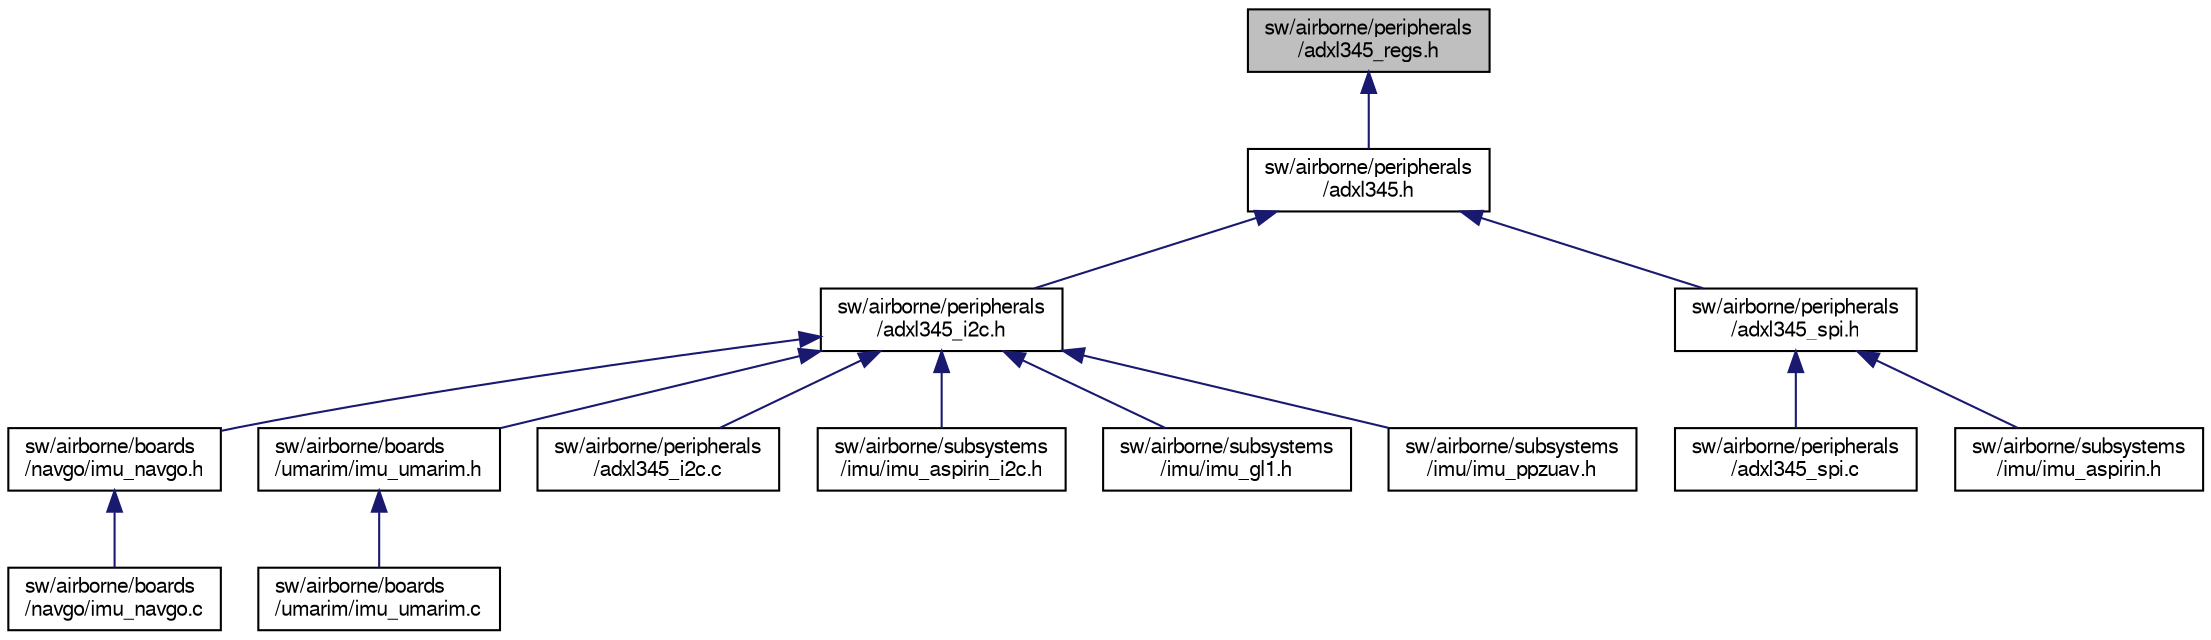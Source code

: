 digraph "sw/airborne/peripherals/adxl345_regs.h"
{
  edge [fontname="FreeSans",fontsize="10",labelfontname="FreeSans",labelfontsize="10"];
  node [fontname="FreeSans",fontsize="10",shape=record];
  Node1 [label="sw/airborne/peripherals\l/adxl345_regs.h",height=0.2,width=0.4,color="black", fillcolor="grey75", style="filled", fontcolor="black"];
  Node1 -> Node2 [dir="back",color="midnightblue",fontsize="10",style="solid",fontname="FreeSans"];
  Node2 [label="sw/airborne/peripherals\l/adxl345.h",height=0.2,width=0.4,color="black", fillcolor="white", style="filled",URL="$adxl345_8h.html",tooltip="Analog Devices ADXL345 accelerometer driver common interface (I2C and SPI). "];
  Node2 -> Node3 [dir="back",color="midnightblue",fontsize="10",style="solid",fontname="FreeSans"];
  Node3 [label="sw/airborne/peripherals\l/adxl345_i2c.h",height=0.2,width=0.4,color="black", fillcolor="white", style="filled",URL="$adxl345__i2c_8h.html",tooltip="Driver for the accelerometer ADXL345 from Analog Devices using I2C. "];
  Node3 -> Node4 [dir="back",color="midnightblue",fontsize="10",style="solid",fontname="FreeSans"];
  Node4 [label="sw/airborne/boards\l/navgo/imu_navgo.h",height=0.2,width=0.4,color="black", fillcolor="white", style="filled",URL="$imu__navgo_8h.html",tooltip="Interface for the IMU on the NavGo board. "];
  Node4 -> Node5 [dir="back",color="midnightblue",fontsize="10",style="solid",fontname="FreeSans"];
  Node5 [label="sw/airborne/boards\l/navgo/imu_navgo.c",height=0.2,width=0.4,color="black", fillcolor="white", style="filled",URL="$imu__navgo_8c.html",tooltip="Driver for the IMU on the NavGo board. "];
  Node3 -> Node6 [dir="back",color="midnightblue",fontsize="10",style="solid",fontname="FreeSans"];
  Node6 [label="sw/airborne/boards\l/umarim/imu_umarim.h",height=0.2,width=0.4,color="black", fillcolor="white", style="filled",URL="$imu__umarim_8h.html"];
  Node6 -> Node7 [dir="back",color="midnightblue",fontsize="10",style="solid",fontname="FreeSans"];
  Node7 [label="sw/airborne/boards\l/umarim/imu_umarim.c",height=0.2,width=0.4,color="black", fillcolor="white", style="filled",URL="$imu__umarim_8c.html",tooltip="Driver for the IMU on the Umarim board. "];
  Node3 -> Node8 [dir="back",color="midnightblue",fontsize="10",style="solid",fontname="FreeSans"];
  Node8 [label="sw/airborne/peripherals\l/adxl345_i2c.c",height=0.2,width=0.4,color="black", fillcolor="white", style="filled",URL="$adxl345__i2c_8c.html",tooltip="Driver for ADXL345 accelerometer using I2C. "];
  Node3 -> Node9 [dir="back",color="midnightblue",fontsize="10",style="solid",fontname="FreeSans"];
  Node9 [label="sw/airborne/subsystems\l/imu/imu_aspirin_i2c.h",height=0.2,width=0.4,color="black", fillcolor="white", style="filled",URL="$imu__aspirin__i2c_8h.html"];
  Node3 -> Node10 [dir="back",color="midnightblue",fontsize="10",style="solid",fontname="FreeSans"];
  Node10 [label="sw/airborne/subsystems\l/imu/imu_gl1.h",height=0.2,width=0.4,color="black", fillcolor="white", style="filled",URL="$imu__gl1_8h.html",tooltip="Interface for I2c IMU using using L3G4200, ADXL345, HMC5883 and BMP085. "];
  Node3 -> Node11 [dir="back",color="midnightblue",fontsize="10",style="solid",fontname="FreeSans"];
  Node11 [label="sw/airborne/subsystems\l/imu/imu_ppzuav.h",height=0.2,width=0.4,color="black", fillcolor="white", style="filled",URL="$imu__ppzuav_8h.html",tooltip="Driver for the PPZUAV IMU. "];
  Node2 -> Node12 [dir="back",color="midnightblue",fontsize="10",style="solid",fontname="FreeSans"];
  Node12 [label="sw/airborne/peripherals\l/adxl345_spi.h",height=0.2,width=0.4,color="black", fillcolor="white", style="filled",URL="$adxl345__spi_8h.html",tooltip="Driver for the accelerometer ADXL345 from Analog Devices using SPI. "];
  Node12 -> Node13 [dir="back",color="midnightblue",fontsize="10",style="solid",fontname="FreeSans"];
  Node13 [label="sw/airborne/peripherals\l/adxl345_spi.c",height=0.2,width=0.4,color="black", fillcolor="white", style="filled",URL="$adxl345__spi_8c.html",tooltip="Driver for the accelerometer ADXL345 from Analog Devices using SPI. "];
  Node12 -> Node14 [dir="back",color="midnightblue",fontsize="10",style="solid",fontname="FreeSans"];
  Node14 [label="sw/airborne/subsystems\l/imu/imu_aspirin.h",height=0.2,width=0.4,color="black", fillcolor="white", style="filled",URL="$imu__aspirin_8h.html",tooltip="Interface for the Aspirin v1.x IMU using SPI for the accelerometer. "];
}

